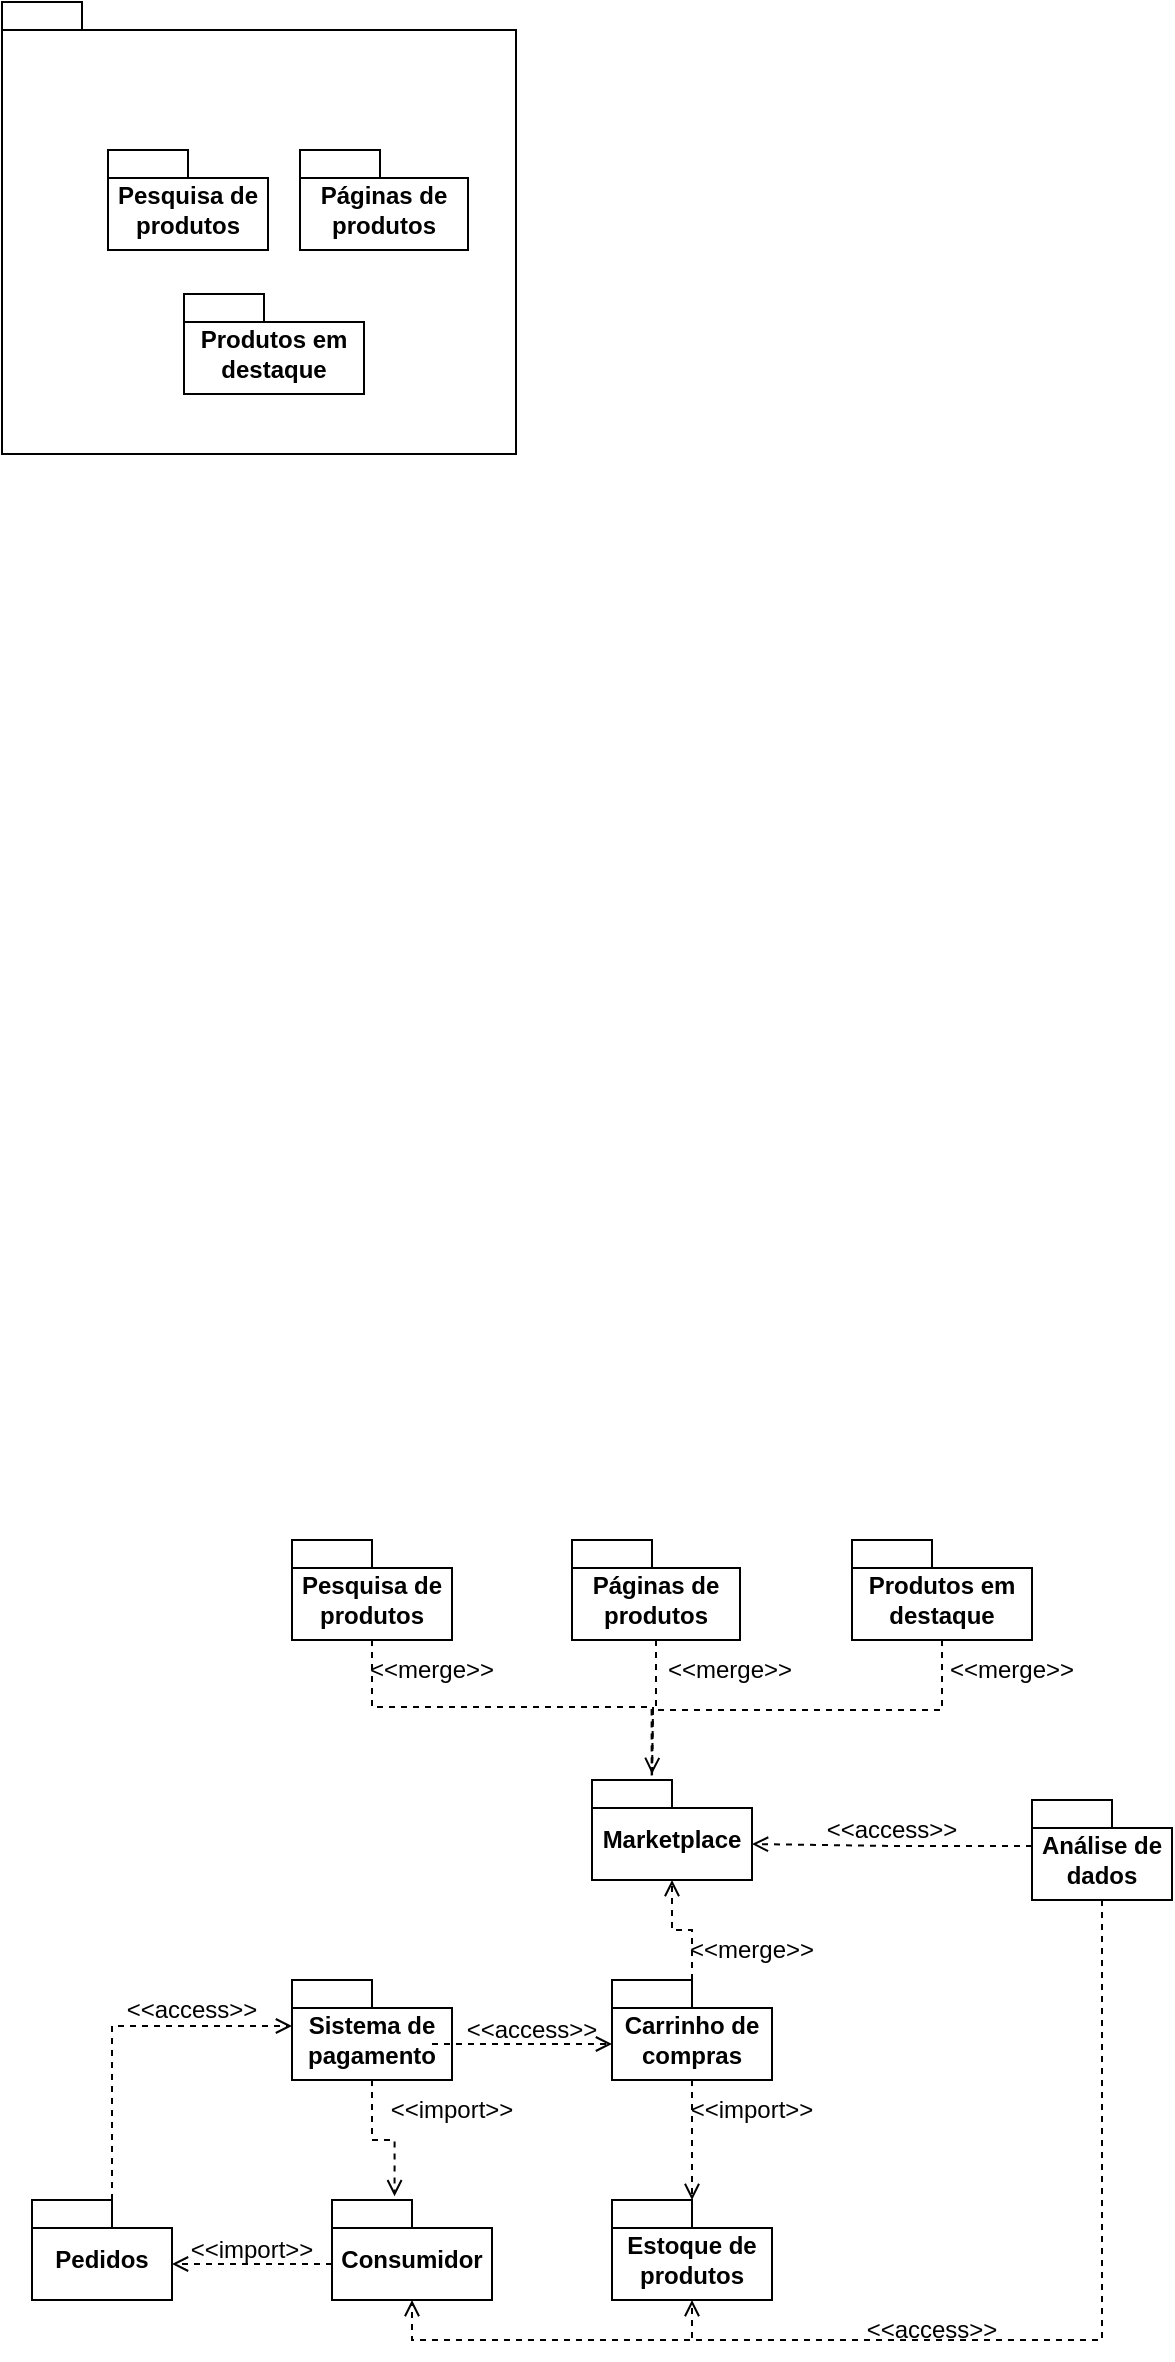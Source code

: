 <mxfile version="24.7.13">
  <diagram name="Página-1" id="b0-v8Z2nwzYcPj8C2FOr">
    <mxGraphModel dx="954" dy="1400" grid="0" gridSize="10" guides="1" tooltips="1" connect="1" arrows="1" fold="1" page="0" pageScale="1" pageWidth="827" pageHeight="1169" math="0" shadow="0">
      <root>
        <mxCell id="0" />
        <mxCell id="1" parent="0" />
        <mxCell id="p7sG_A2Wumf9iOG94U6v-1" value="Pesquisa de produtos" style="shape=folder;fontStyle=1;spacingTop=10;tabWidth=40;tabHeight=14;tabPosition=left;html=1;whiteSpace=wrap;" parent="1" vertex="1">
          <mxGeometry x="190" y="60" width="80" height="50" as="geometry" />
        </mxCell>
        <mxCell id="p7sG_A2Wumf9iOG94U6v-14" style="edgeStyle=orthogonalEdgeStyle;rounded=0;orthogonalLoop=1;jettySize=auto;html=1;exitX=0.5;exitY=1;exitDx=0;exitDy=0;exitPerimeter=0;endArrow=baseDash;endFill=0;dashed=1;" parent="1" source="p7sG_A2Wumf9iOG94U6v-2" edge="1">
          <mxGeometry relative="1" as="geometry">
            <mxPoint x="370" y="180" as="targetPoint" />
          </mxGeometry>
        </mxCell>
        <mxCell id="p7sG_A2Wumf9iOG94U6v-2" value="Páginas de produtos" style="shape=folder;fontStyle=1;spacingTop=10;tabWidth=40;tabHeight=14;tabPosition=left;html=1;whiteSpace=wrap;" parent="1" vertex="1">
          <mxGeometry x="330" y="60" width="84" height="50" as="geometry" />
        </mxCell>
        <mxCell id="p7sG_A2Wumf9iOG94U6v-15" style="edgeStyle=orthogonalEdgeStyle;rounded=0;orthogonalLoop=1;jettySize=auto;html=1;exitX=0.5;exitY=1;exitDx=0;exitDy=0;exitPerimeter=0;dashed=1;endArrow=baseDash;endFill=0;entryX=0.373;entryY=0.013;entryDx=0;entryDy=0;entryPerimeter=0;" parent="1" source="p7sG_A2Wumf9iOG94U6v-3" target="p7sG_A2Wumf9iOG94U6v-4" edge="1">
          <mxGeometry relative="1" as="geometry">
            <mxPoint x="370" y="180" as="targetPoint" />
          </mxGeometry>
        </mxCell>
        <mxCell id="p7sG_A2Wumf9iOG94U6v-3" value="Produtos em destaque" style="shape=folder;fontStyle=1;spacingTop=10;tabWidth=40;tabHeight=14;tabPosition=left;html=1;whiteSpace=wrap;" parent="1" vertex="1">
          <mxGeometry x="470" y="60" width="90" height="50" as="geometry" />
        </mxCell>
        <mxCell id="p7sG_A2Wumf9iOG94U6v-4" value="Marketplace" style="shape=folder;fontStyle=1;spacingTop=10;tabWidth=40;tabHeight=14;tabPosition=left;html=1;whiteSpace=wrap;" parent="1" vertex="1">
          <mxGeometry x="340" y="180" width="80" height="50" as="geometry" />
        </mxCell>
        <mxCell id="p7sG_A2Wumf9iOG94U6v-35" style="edgeStyle=orthogonalEdgeStyle;rounded=0;orthogonalLoop=1;jettySize=auto;html=1;exitX=0.5;exitY=1;exitDx=0;exitDy=0;exitPerimeter=0;dashed=1;endArrow=open;endFill=0;" parent="1" source="p7sG_A2Wumf9iOG94U6v-5" target="p7sG_A2Wumf9iOG94U6v-6" edge="1">
          <mxGeometry relative="1" as="geometry" />
        </mxCell>
        <mxCell id="p7sG_A2Wumf9iOG94U6v-5" value="Carrinho de compras" style="shape=folder;fontStyle=1;spacingTop=10;tabWidth=40;tabHeight=14;tabPosition=left;html=1;whiteSpace=wrap;" parent="1" vertex="1">
          <mxGeometry x="350" y="280" width="80" height="50" as="geometry" />
        </mxCell>
        <mxCell id="p7sG_A2Wumf9iOG94U6v-6" value="Estoque de produtos" style="shape=folder;fontStyle=1;spacingTop=10;tabWidth=40;tabHeight=14;tabPosition=left;html=1;whiteSpace=wrap;" parent="1" vertex="1">
          <mxGeometry x="350" y="390" width="80" height="50" as="geometry" />
        </mxCell>
        <mxCell id="p7sG_A2Wumf9iOG94U6v-7" value="Análise de dados" style="shape=folder;fontStyle=1;spacingTop=10;tabWidth=40;tabHeight=14;tabPosition=left;html=1;whiteSpace=wrap;" parent="1" vertex="1">
          <mxGeometry x="560" y="190" width="70" height="50" as="geometry" />
        </mxCell>
        <mxCell id="p7sG_A2Wumf9iOG94U6v-8" value="Sistema de pagamento" style="shape=folder;fontStyle=1;spacingTop=10;tabWidth=40;tabHeight=14;tabPosition=left;html=1;whiteSpace=wrap;" parent="1" vertex="1">
          <mxGeometry x="190" y="280" width="80" height="50" as="geometry" />
        </mxCell>
        <mxCell id="p7sG_A2Wumf9iOG94U6v-9" value="Consumidor" style="shape=folder;fontStyle=1;spacingTop=10;tabWidth=40;tabHeight=14;tabPosition=left;html=1;whiteSpace=wrap;" parent="1" vertex="1">
          <mxGeometry x="210" y="390" width="80" height="50" as="geometry" />
        </mxCell>
        <mxCell id="p7sG_A2Wumf9iOG94U6v-10" value="Pedidos" style="shape=folder;fontStyle=1;spacingTop=10;tabWidth=40;tabHeight=14;tabPosition=left;html=1;whiteSpace=wrap;" parent="1" vertex="1">
          <mxGeometry x="60" y="390" width="70" height="50" as="geometry" />
        </mxCell>
        <mxCell id="p7sG_A2Wumf9iOG94U6v-11" style="edgeStyle=orthogonalEdgeStyle;rounded=0;orthogonalLoop=1;jettySize=auto;html=1;exitX=0.5;exitY=1;exitDx=0;exitDy=0;exitPerimeter=0;dashed=1;endArrow=open;endFill=0;" parent="1" source="p7sG_A2Wumf9iOG94U6v-1" edge="1">
          <mxGeometry relative="1" as="geometry">
            <mxPoint x="370" y="177" as="targetPoint" />
          </mxGeometry>
        </mxCell>
        <mxCell id="p7sG_A2Wumf9iOG94U6v-16" value="&amp;lt;&amp;lt;merge&amp;gt;&amp;gt;" style="text;html=1;align=center;verticalAlign=middle;whiteSpace=wrap;rounded=0;" parent="1" vertex="1">
          <mxGeometry x="520" y="110" width="60" height="30" as="geometry" />
        </mxCell>
        <mxCell id="p7sG_A2Wumf9iOG94U6v-18" value="&amp;lt;&amp;lt;merge&amp;gt;&amp;gt;" style="text;html=1;align=center;verticalAlign=middle;whiteSpace=wrap;rounded=0;" parent="1" vertex="1">
          <mxGeometry x="230" y="110" width="60" height="30" as="geometry" />
        </mxCell>
        <mxCell id="p7sG_A2Wumf9iOG94U6v-19" value="&amp;lt;&amp;lt;merge&amp;gt;&amp;gt;" style="text;html=1;align=center;verticalAlign=middle;whiteSpace=wrap;rounded=0;" parent="1" vertex="1">
          <mxGeometry x="384" y="110" width="50" height="30" as="geometry" />
        </mxCell>
        <mxCell id="p7sG_A2Wumf9iOG94U6v-21" style="edgeStyle=orthogonalEdgeStyle;rounded=0;orthogonalLoop=1;jettySize=auto;html=1;exitX=0;exitY=0;exitDx=0;exitDy=23;exitPerimeter=0;dashed=1;endArrow=open;endFill=0;" parent="1" source="p7sG_A2Wumf9iOG94U6v-7" edge="1">
          <mxGeometry relative="1" as="geometry">
            <mxPoint x="420" y="212" as="targetPoint" />
          </mxGeometry>
        </mxCell>
        <mxCell id="p7sG_A2Wumf9iOG94U6v-22" value="&amp;lt;&amp;lt;access&amp;gt;&amp;gt;" style="text;html=1;align=center;verticalAlign=middle;whiteSpace=wrap;rounded=0;" parent="1" vertex="1">
          <mxGeometry x="460" y="190" width="60" height="30" as="geometry" />
        </mxCell>
        <mxCell id="p7sG_A2Wumf9iOG94U6v-23" style="edgeStyle=orthogonalEdgeStyle;rounded=0;orthogonalLoop=1;jettySize=auto;html=1;exitX=0;exitY=0;exitDx=40;exitDy=0;exitPerimeter=0;entryX=0.5;entryY=1;entryDx=0;entryDy=0;entryPerimeter=0;dashed=1;endArrow=open;endFill=0;" parent="1" source="p7sG_A2Wumf9iOG94U6v-5" target="p7sG_A2Wumf9iOG94U6v-4" edge="1">
          <mxGeometry relative="1" as="geometry" />
        </mxCell>
        <mxCell id="p7sG_A2Wumf9iOG94U6v-24" value="&amp;lt;&amp;lt;merge&amp;gt;&amp;gt;" style="text;html=1;align=center;verticalAlign=middle;whiteSpace=wrap;rounded=0;" parent="1" vertex="1">
          <mxGeometry x="390" y="250" width="60" height="30" as="geometry" />
        </mxCell>
        <mxCell id="p7sG_A2Wumf9iOG94U6v-25" style="edgeStyle=orthogonalEdgeStyle;rounded=0;orthogonalLoop=1;jettySize=auto;html=1;exitX=0;exitY=0;exitDx=70;exitDy=32;exitPerimeter=0;entryX=0;entryY=0;entryDx=0;entryDy=32;entryPerimeter=0;dashed=1;endArrow=open;endFill=0;" parent="1" source="p7sG_A2Wumf9iOG94U6v-8" target="p7sG_A2Wumf9iOG94U6v-5" edge="1">
          <mxGeometry relative="1" as="geometry" />
        </mxCell>
        <mxCell id="p7sG_A2Wumf9iOG94U6v-26" value="&amp;lt;&amp;lt;access&amp;gt;&amp;gt;" style="text;html=1;align=center;verticalAlign=middle;whiteSpace=wrap;rounded=0;" parent="1" vertex="1">
          <mxGeometry x="280" y="290" width="60" height="30" as="geometry" />
        </mxCell>
        <mxCell id="p7sG_A2Wumf9iOG94U6v-28" style="edgeStyle=orthogonalEdgeStyle;rounded=0;orthogonalLoop=1;jettySize=auto;html=1;exitX=0;exitY=0;exitDx=40;exitDy=0;exitPerimeter=0;entryX=0;entryY=0;entryDx=0;entryDy=23;entryPerimeter=0;dashed=1;endArrow=open;endFill=0;" parent="1" source="p7sG_A2Wumf9iOG94U6v-10" target="p7sG_A2Wumf9iOG94U6v-8" edge="1">
          <mxGeometry relative="1" as="geometry" />
        </mxCell>
        <mxCell id="p7sG_A2Wumf9iOG94U6v-29" value="&amp;lt;&amp;lt;access&amp;gt;&amp;gt;" style="text;html=1;align=center;verticalAlign=middle;whiteSpace=wrap;rounded=0;" parent="1" vertex="1">
          <mxGeometry x="110" y="280" width="60" height="30" as="geometry" />
        </mxCell>
        <mxCell id="p7sG_A2Wumf9iOG94U6v-30" style="edgeStyle=orthogonalEdgeStyle;rounded=0;orthogonalLoop=1;jettySize=auto;html=1;exitX=0.5;exitY=1;exitDx=0;exitDy=0;exitPerimeter=0;entryX=0.5;entryY=1;entryDx=0;entryDy=0;entryPerimeter=0;dashed=1;endArrow=open;endFill=0;" parent="1" source="p7sG_A2Wumf9iOG94U6v-7" target="p7sG_A2Wumf9iOG94U6v-6" edge="1">
          <mxGeometry relative="1" as="geometry" />
        </mxCell>
        <mxCell id="p7sG_A2Wumf9iOG94U6v-31" style="edgeStyle=orthogonalEdgeStyle;rounded=0;orthogonalLoop=1;jettySize=auto;html=1;exitX=0.5;exitY=1;exitDx=0;exitDy=0;exitPerimeter=0;entryX=0.5;entryY=1;entryDx=0;entryDy=0;entryPerimeter=0;dashed=1;endArrow=open;endFill=0;" parent="1" source="p7sG_A2Wumf9iOG94U6v-7" target="p7sG_A2Wumf9iOG94U6v-9" edge="1">
          <mxGeometry relative="1" as="geometry" />
        </mxCell>
        <mxCell id="p7sG_A2Wumf9iOG94U6v-32" value="&amp;lt;&amp;lt;access&amp;gt;&amp;gt;" style="text;html=1;align=center;verticalAlign=middle;whiteSpace=wrap;rounded=0;" parent="1" vertex="1">
          <mxGeometry x="480" y="440" width="60" height="30" as="geometry" />
        </mxCell>
        <mxCell id="p7sG_A2Wumf9iOG94U6v-37" style="edgeStyle=orthogonalEdgeStyle;rounded=0;orthogonalLoop=1;jettySize=auto;html=1;exitX=0.5;exitY=1;exitDx=0;exitDy=0;exitPerimeter=0;entryX=0.391;entryY=-0.037;entryDx=0;entryDy=0;entryPerimeter=0;dashed=1;endArrow=open;endFill=0;" parent="1" source="p7sG_A2Wumf9iOG94U6v-8" target="p7sG_A2Wumf9iOG94U6v-9" edge="1">
          <mxGeometry relative="1" as="geometry" />
        </mxCell>
        <mxCell id="p7sG_A2Wumf9iOG94U6v-38" value="&amp;lt;&amp;lt;import&amp;gt;&amp;gt;" style="text;html=1;align=center;verticalAlign=middle;whiteSpace=wrap;rounded=0;" parent="1" vertex="1">
          <mxGeometry x="390" y="330" width="60" height="30" as="geometry" />
        </mxCell>
        <mxCell id="p7sG_A2Wumf9iOG94U6v-39" value="&amp;lt;&amp;lt;import&amp;gt;&amp;gt;" style="text;html=1;align=center;verticalAlign=middle;whiteSpace=wrap;rounded=0;" parent="1" vertex="1">
          <mxGeometry x="240" y="330" width="60" height="30" as="geometry" />
        </mxCell>
        <mxCell id="p7sG_A2Wumf9iOG94U6v-42" style="edgeStyle=orthogonalEdgeStyle;rounded=0;orthogonalLoop=1;jettySize=auto;html=1;exitX=0;exitY=0;exitDx=0;exitDy=32;exitPerimeter=0;entryX=0;entryY=0;entryDx=70;entryDy=32;entryPerimeter=0;dashed=1;endArrow=open;endFill=0;" parent="1" source="p7sG_A2Wumf9iOG94U6v-9" target="p7sG_A2Wumf9iOG94U6v-10" edge="1">
          <mxGeometry relative="1" as="geometry" />
        </mxCell>
        <mxCell id="p7sG_A2Wumf9iOG94U6v-43" value="&amp;lt;&amp;lt;import&amp;gt;&amp;gt;" style="text;html=1;align=center;verticalAlign=middle;whiteSpace=wrap;rounded=0;" parent="1" vertex="1">
          <mxGeometry x="140" y="400" width="60" height="30" as="geometry" />
        </mxCell>
        <mxCell id="kf2Zh2rRVr4dtMnIcFkT-1" value="" style="shape=folder;fontStyle=1;spacingTop=10;tabWidth=40;tabHeight=14;tabPosition=left;html=1;whiteSpace=wrap;" parent="1" vertex="1">
          <mxGeometry x="45" y="-709" width="257" height="226" as="geometry" />
        </mxCell>
        <mxCell id="kf2Zh2rRVr4dtMnIcFkT-2" value="Pesquisa de produtos" style="shape=folder;fontStyle=1;spacingTop=10;tabWidth=40;tabHeight=14;tabPosition=left;html=1;whiteSpace=wrap;" parent="1" vertex="1">
          <mxGeometry x="98" y="-635" width="80" height="50" as="geometry" />
        </mxCell>
        <mxCell id="YmG18XTpctHCSX0sT91k-1" value="Páginas de produtos" style="shape=folder;fontStyle=1;spacingTop=10;tabWidth=40;tabHeight=14;tabPosition=left;html=1;whiteSpace=wrap;" vertex="1" parent="1">
          <mxGeometry x="194" y="-635" width="84" height="50" as="geometry" />
        </mxCell>
        <mxCell id="YmG18XTpctHCSX0sT91k-2" value="Produtos em destaque" style="shape=folder;fontStyle=1;spacingTop=10;tabWidth=40;tabHeight=14;tabPosition=left;html=1;whiteSpace=wrap;" vertex="1" parent="1">
          <mxGeometry x="136" y="-563" width="90" height="50" as="geometry" />
        </mxCell>
      </root>
    </mxGraphModel>
  </diagram>
</mxfile>
